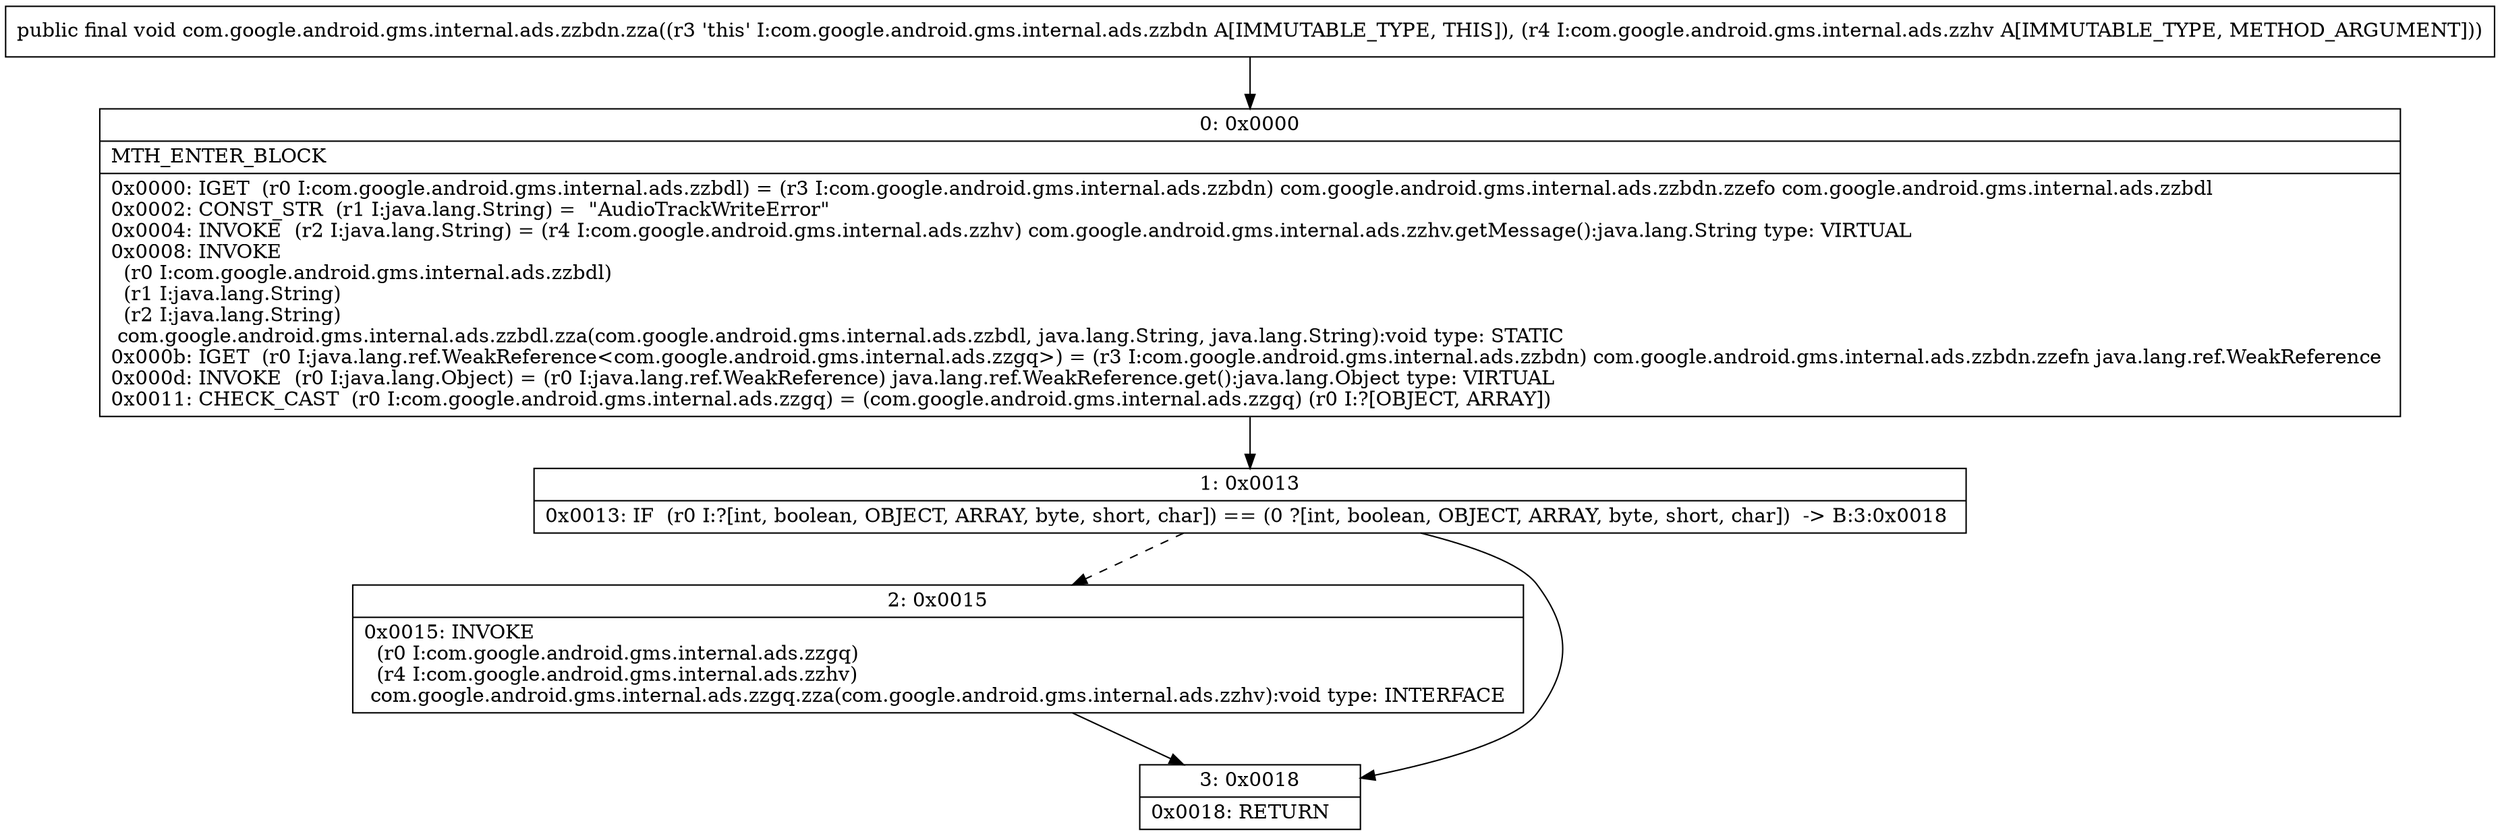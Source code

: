 digraph "CFG forcom.google.android.gms.internal.ads.zzbdn.zza(Lcom\/google\/android\/gms\/internal\/ads\/zzhv;)V" {
Node_0 [shape=record,label="{0\:\ 0x0000|MTH_ENTER_BLOCK\l|0x0000: IGET  (r0 I:com.google.android.gms.internal.ads.zzbdl) = (r3 I:com.google.android.gms.internal.ads.zzbdn) com.google.android.gms.internal.ads.zzbdn.zzefo com.google.android.gms.internal.ads.zzbdl \l0x0002: CONST_STR  (r1 I:java.lang.String) =  \"AudioTrackWriteError\" \l0x0004: INVOKE  (r2 I:java.lang.String) = (r4 I:com.google.android.gms.internal.ads.zzhv) com.google.android.gms.internal.ads.zzhv.getMessage():java.lang.String type: VIRTUAL \l0x0008: INVOKE  \l  (r0 I:com.google.android.gms.internal.ads.zzbdl)\l  (r1 I:java.lang.String)\l  (r2 I:java.lang.String)\l com.google.android.gms.internal.ads.zzbdl.zza(com.google.android.gms.internal.ads.zzbdl, java.lang.String, java.lang.String):void type: STATIC \l0x000b: IGET  (r0 I:java.lang.ref.WeakReference\<com.google.android.gms.internal.ads.zzgq\>) = (r3 I:com.google.android.gms.internal.ads.zzbdn) com.google.android.gms.internal.ads.zzbdn.zzefn java.lang.ref.WeakReference \l0x000d: INVOKE  (r0 I:java.lang.Object) = (r0 I:java.lang.ref.WeakReference) java.lang.ref.WeakReference.get():java.lang.Object type: VIRTUAL \l0x0011: CHECK_CAST  (r0 I:com.google.android.gms.internal.ads.zzgq) = (com.google.android.gms.internal.ads.zzgq) (r0 I:?[OBJECT, ARRAY]) \l}"];
Node_1 [shape=record,label="{1\:\ 0x0013|0x0013: IF  (r0 I:?[int, boolean, OBJECT, ARRAY, byte, short, char]) == (0 ?[int, boolean, OBJECT, ARRAY, byte, short, char])  \-\> B:3:0x0018 \l}"];
Node_2 [shape=record,label="{2\:\ 0x0015|0x0015: INVOKE  \l  (r0 I:com.google.android.gms.internal.ads.zzgq)\l  (r4 I:com.google.android.gms.internal.ads.zzhv)\l com.google.android.gms.internal.ads.zzgq.zza(com.google.android.gms.internal.ads.zzhv):void type: INTERFACE \l}"];
Node_3 [shape=record,label="{3\:\ 0x0018|0x0018: RETURN   \l}"];
MethodNode[shape=record,label="{public final void com.google.android.gms.internal.ads.zzbdn.zza((r3 'this' I:com.google.android.gms.internal.ads.zzbdn A[IMMUTABLE_TYPE, THIS]), (r4 I:com.google.android.gms.internal.ads.zzhv A[IMMUTABLE_TYPE, METHOD_ARGUMENT])) }"];
MethodNode -> Node_0;
Node_0 -> Node_1;
Node_1 -> Node_2[style=dashed];
Node_1 -> Node_3;
Node_2 -> Node_3;
}

